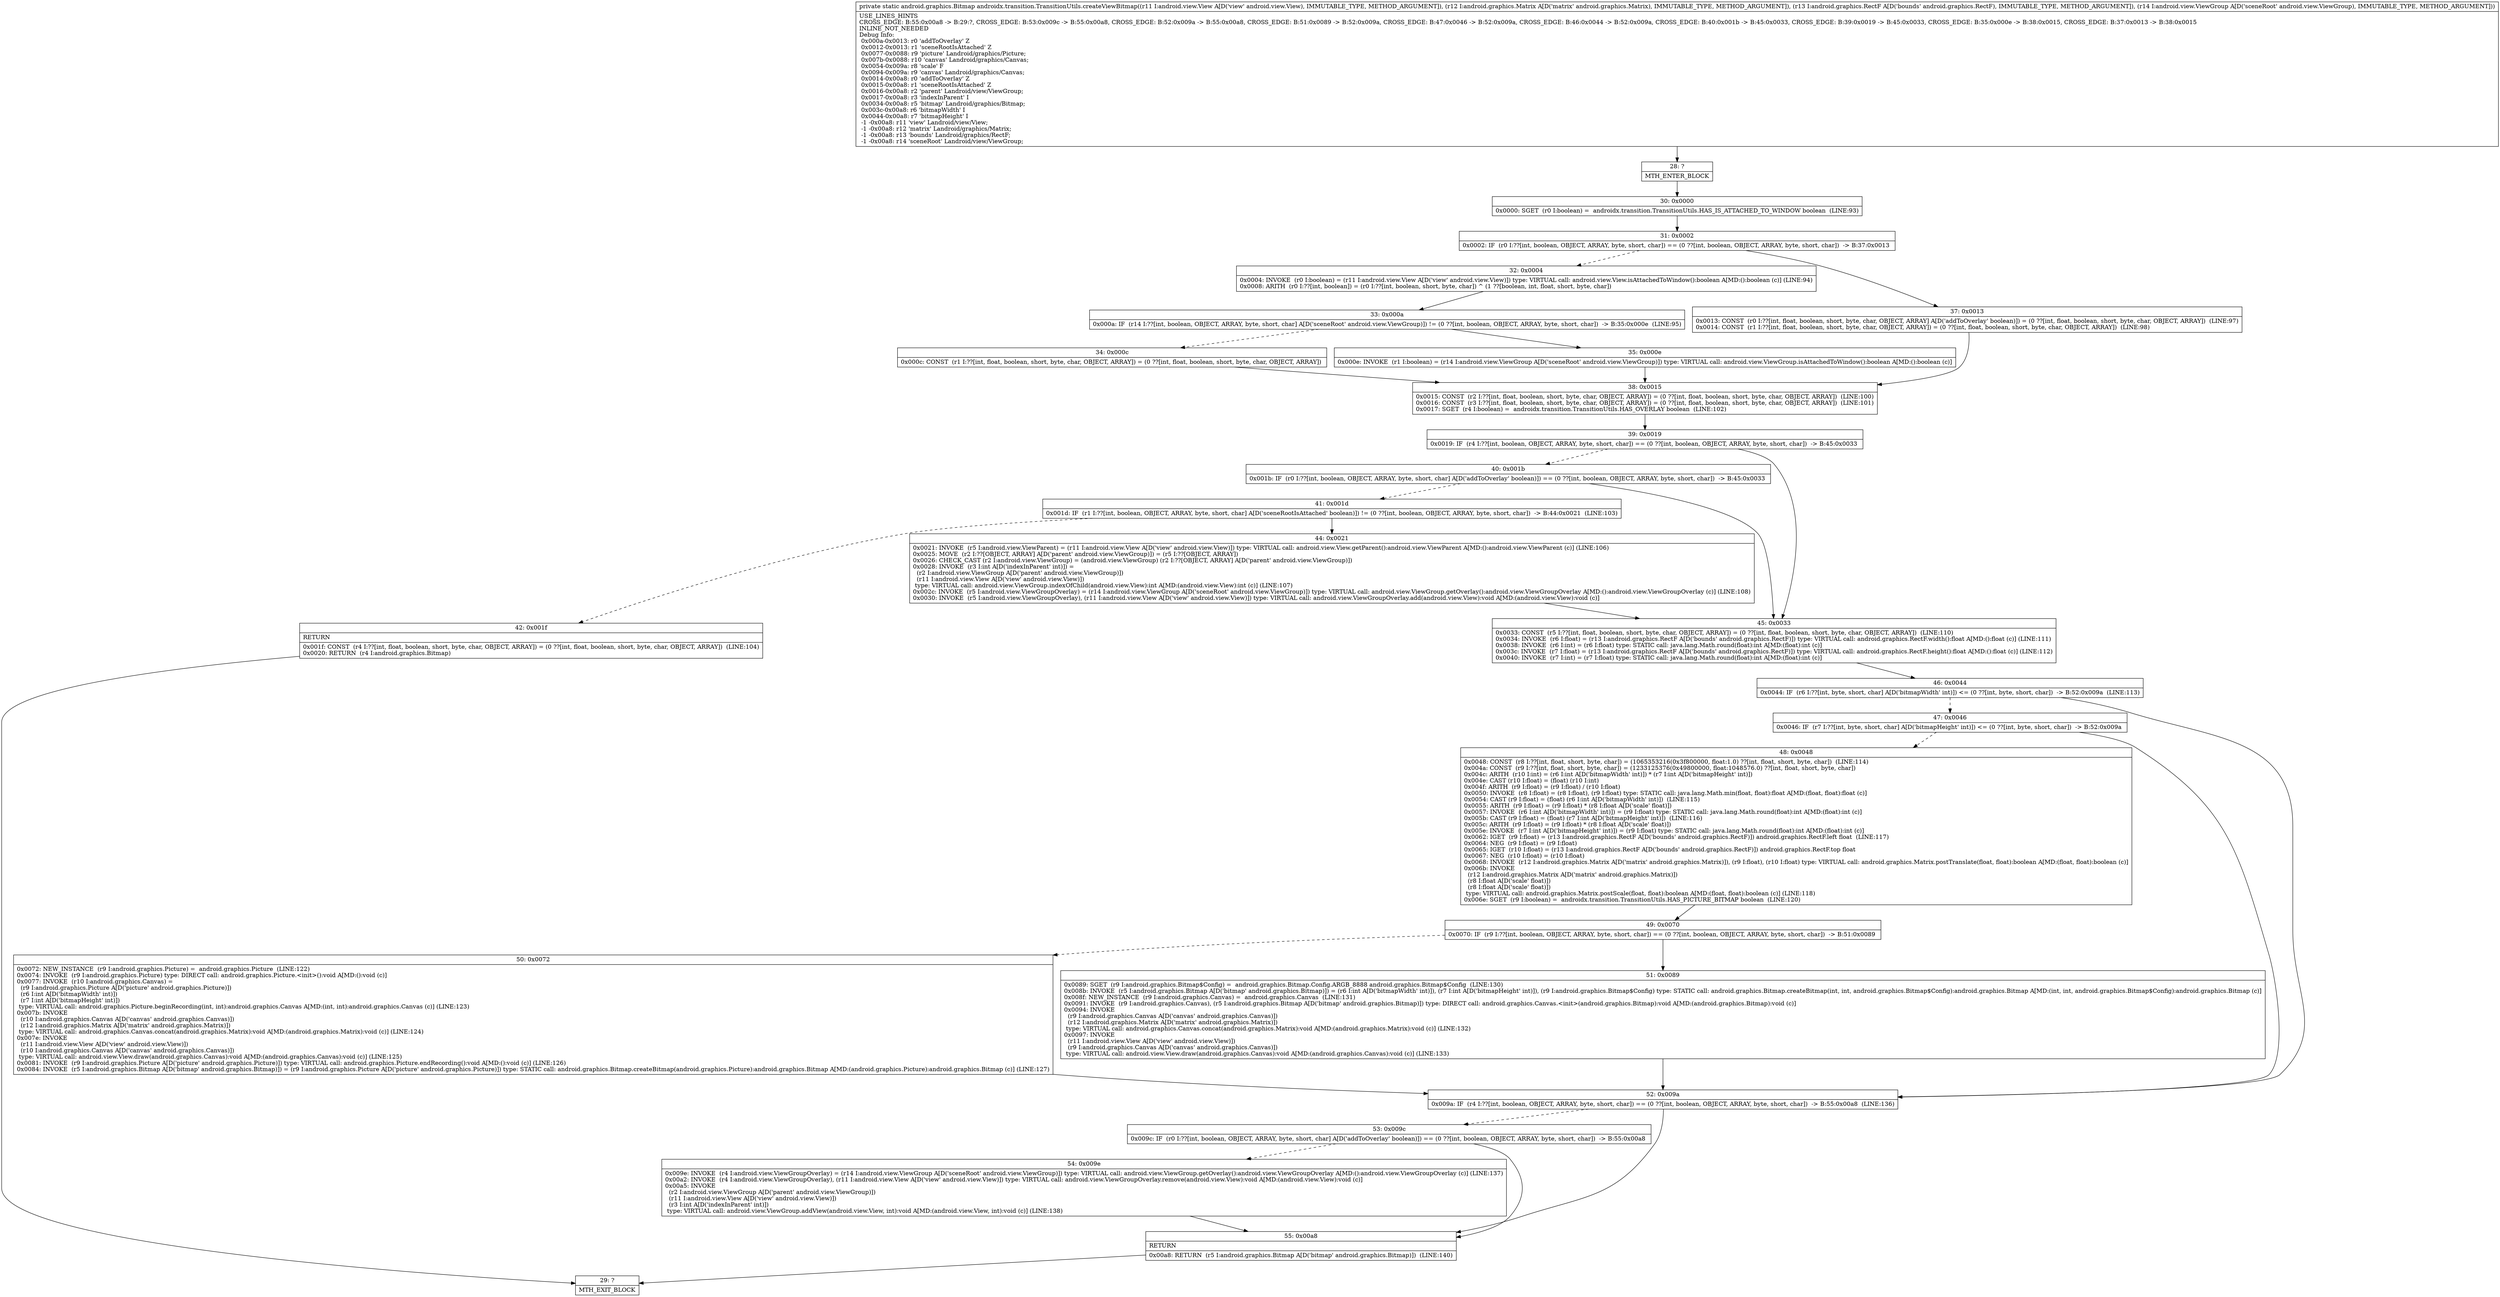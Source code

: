 digraph "CFG forandroidx.transition.TransitionUtils.createViewBitmap(Landroid\/view\/View;Landroid\/graphics\/Matrix;Landroid\/graphics\/RectF;Landroid\/view\/ViewGroup;)Landroid\/graphics\/Bitmap;" {
Node_28 [shape=record,label="{28\:\ ?|MTH_ENTER_BLOCK\l}"];
Node_30 [shape=record,label="{30\:\ 0x0000|0x0000: SGET  (r0 I:boolean) =  androidx.transition.TransitionUtils.HAS_IS_ATTACHED_TO_WINDOW boolean  (LINE:93)\l}"];
Node_31 [shape=record,label="{31\:\ 0x0002|0x0002: IF  (r0 I:??[int, boolean, OBJECT, ARRAY, byte, short, char]) == (0 ??[int, boolean, OBJECT, ARRAY, byte, short, char])  \-\> B:37:0x0013 \l}"];
Node_32 [shape=record,label="{32\:\ 0x0004|0x0004: INVOKE  (r0 I:boolean) = (r11 I:android.view.View A[D('view' android.view.View)]) type: VIRTUAL call: android.view.View.isAttachedToWindow():boolean A[MD:():boolean (c)] (LINE:94)\l0x0008: ARITH  (r0 I:??[int, boolean]) = (r0 I:??[int, boolean, short, byte, char]) ^ (1 ??[boolean, int, float, short, byte, char]) \l}"];
Node_33 [shape=record,label="{33\:\ 0x000a|0x000a: IF  (r14 I:??[int, boolean, OBJECT, ARRAY, byte, short, char] A[D('sceneRoot' android.view.ViewGroup)]) != (0 ??[int, boolean, OBJECT, ARRAY, byte, short, char])  \-\> B:35:0x000e  (LINE:95)\l}"];
Node_34 [shape=record,label="{34\:\ 0x000c|0x000c: CONST  (r1 I:??[int, float, boolean, short, byte, char, OBJECT, ARRAY]) = (0 ??[int, float, boolean, short, byte, char, OBJECT, ARRAY]) \l}"];
Node_38 [shape=record,label="{38\:\ 0x0015|0x0015: CONST  (r2 I:??[int, float, boolean, short, byte, char, OBJECT, ARRAY]) = (0 ??[int, float, boolean, short, byte, char, OBJECT, ARRAY])  (LINE:100)\l0x0016: CONST  (r3 I:??[int, float, boolean, short, byte, char, OBJECT, ARRAY]) = (0 ??[int, float, boolean, short, byte, char, OBJECT, ARRAY])  (LINE:101)\l0x0017: SGET  (r4 I:boolean) =  androidx.transition.TransitionUtils.HAS_OVERLAY boolean  (LINE:102)\l}"];
Node_39 [shape=record,label="{39\:\ 0x0019|0x0019: IF  (r4 I:??[int, boolean, OBJECT, ARRAY, byte, short, char]) == (0 ??[int, boolean, OBJECT, ARRAY, byte, short, char])  \-\> B:45:0x0033 \l}"];
Node_40 [shape=record,label="{40\:\ 0x001b|0x001b: IF  (r0 I:??[int, boolean, OBJECT, ARRAY, byte, short, char] A[D('addToOverlay' boolean)]) == (0 ??[int, boolean, OBJECT, ARRAY, byte, short, char])  \-\> B:45:0x0033 \l}"];
Node_41 [shape=record,label="{41\:\ 0x001d|0x001d: IF  (r1 I:??[int, boolean, OBJECT, ARRAY, byte, short, char] A[D('sceneRootIsAttached' boolean)]) != (0 ??[int, boolean, OBJECT, ARRAY, byte, short, char])  \-\> B:44:0x0021  (LINE:103)\l}"];
Node_42 [shape=record,label="{42\:\ 0x001f|RETURN\l|0x001f: CONST  (r4 I:??[int, float, boolean, short, byte, char, OBJECT, ARRAY]) = (0 ??[int, float, boolean, short, byte, char, OBJECT, ARRAY])  (LINE:104)\l0x0020: RETURN  (r4 I:android.graphics.Bitmap) \l}"];
Node_29 [shape=record,label="{29\:\ ?|MTH_EXIT_BLOCK\l}"];
Node_44 [shape=record,label="{44\:\ 0x0021|0x0021: INVOKE  (r5 I:android.view.ViewParent) = (r11 I:android.view.View A[D('view' android.view.View)]) type: VIRTUAL call: android.view.View.getParent():android.view.ViewParent A[MD:():android.view.ViewParent (c)] (LINE:106)\l0x0025: MOVE  (r2 I:??[OBJECT, ARRAY] A[D('parent' android.view.ViewGroup)]) = (r5 I:??[OBJECT, ARRAY]) \l0x0026: CHECK_CAST (r2 I:android.view.ViewGroup) = (android.view.ViewGroup) (r2 I:??[OBJECT, ARRAY] A[D('parent' android.view.ViewGroup)]) \l0x0028: INVOKE  (r3 I:int A[D('indexInParent' int)]) = \l  (r2 I:android.view.ViewGroup A[D('parent' android.view.ViewGroup)])\l  (r11 I:android.view.View A[D('view' android.view.View)])\l type: VIRTUAL call: android.view.ViewGroup.indexOfChild(android.view.View):int A[MD:(android.view.View):int (c)] (LINE:107)\l0x002c: INVOKE  (r5 I:android.view.ViewGroupOverlay) = (r14 I:android.view.ViewGroup A[D('sceneRoot' android.view.ViewGroup)]) type: VIRTUAL call: android.view.ViewGroup.getOverlay():android.view.ViewGroupOverlay A[MD:():android.view.ViewGroupOverlay (c)] (LINE:108)\l0x0030: INVOKE  (r5 I:android.view.ViewGroupOverlay), (r11 I:android.view.View A[D('view' android.view.View)]) type: VIRTUAL call: android.view.ViewGroupOverlay.add(android.view.View):void A[MD:(android.view.View):void (c)]\l}"];
Node_45 [shape=record,label="{45\:\ 0x0033|0x0033: CONST  (r5 I:??[int, float, boolean, short, byte, char, OBJECT, ARRAY]) = (0 ??[int, float, boolean, short, byte, char, OBJECT, ARRAY])  (LINE:110)\l0x0034: INVOKE  (r6 I:float) = (r13 I:android.graphics.RectF A[D('bounds' android.graphics.RectF)]) type: VIRTUAL call: android.graphics.RectF.width():float A[MD:():float (c)] (LINE:111)\l0x0038: INVOKE  (r6 I:int) = (r6 I:float) type: STATIC call: java.lang.Math.round(float):int A[MD:(float):int (c)]\l0x003c: INVOKE  (r7 I:float) = (r13 I:android.graphics.RectF A[D('bounds' android.graphics.RectF)]) type: VIRTUAL call: android.graphics.RectF.height():float A[MD:():float (c)] (LINE:112)\l0x0040: INVOKE  (r7 I:int) = (r7 I:float) type: STATIC call: java.lang.Math.round(float):int A[MD:(float):int (c)]\l}"];
Node_46 [shape=record,label="{46\:\ 0x0044|0x0044: IF  (r6 I:??[int, byte, short, char] A[D('bitmapWidth' int)]) \<= (0 ??[int, byte, short, char])  \-\> B:52:0x009a  (LINE:113)\l}"];
Node_47 [shape=record,label="{47\:\ 0x0046|0x0046: IF  (r7 I:??[int, byte, short, char] A[D('bitmapHeight' int)]) \<= (0 ??[int, byte, short, char])  \-\> B:52:0x009a \l}"];
Node_48 [shape=record,label="{48\:\ 0x0048|0x0048: CONST  (r8 I:??[int, float, short, byte, char]) = (1065353216(0x3f800000, float:1.0) ??[int, float, short, byte, char])  (LINE:114)\l0x004a: CONST  (r9 I:??[int, float, short, byte, char]) = (1233125376(0x49800000, float:1048576.0) ??[int, float, short, byte, char]) \l0x004c: ARITH  (r10 I:int) = (r6 I:int A[D('bitmapWidth' int)]) * (r7 I:int A[D('bitmapHeight' int)]) \l0x004e: CAST (r10 I:float) = (float) (r10 I:int) \l0x004f: ARITH  (r9 I:float) = (r9 I:float) \/ (r10 I:float) \l0x0050: INVOKE  (r8 I:float) = (r8 I:float), (r9 I:float) type: STATIC call: java.lang.Math.min(float, float):float A[MD:(float, float):float (c)]\l0x0054: CAST (r9 I:float) = (float) (r6 I:int A[D('bitmapWidth' int)])  (LINE:115)\l0x0055: ARITH  (r9 I:float) = (r9 I:float) * (r8 I:float A[D('scale' float)]) \l0x0057: INVOKE  (r6 I:int A[D('bitmapWidth' int)]) = (r9 I:float) type: STATIC call: java.lang.Math.round(float):int A[MD:(float):int (c)]\l0x005b: CAST (r9 I:float) = (float) (r7 I:int A[D('bitmapHeight' int)])  (LINE:116)\l0x005c: ARITH  (r9 I:float) = (r9 I:float) * (r8 I:float A[D('scale' float)]) \l0x005e: INVOKE  (r7 I:int A[D('bitmapHeight' int)]) = (r9 I:float) type: STATIC call: java.lang.Math.round(float):int A[MD:(float):int (c)]\l0x0062: IGET  (r9 I:float) = (r13 I:android.graphics.RectF A[D('bounds' android.graphics.RectF)]) android.graphics.RectF.left float  (LINE:117)\l0x0064: NEG  (r9 I:float) = (r9 I:float) \l0x0065: IGET  (r10 I:float) = (r13 I:android.graphics.RectF A[D('bounds' android.graphics.RectF)]) android.graphics.RectF.top float \l0x0067: NEG  (r10 I:float) = (r10 I:float) \l0x0068: INVOKE  (r12 I:android.graphics.Matrix A[D('matrix' android.graphics.Matrix)]), (r9 I:float), (r10 I:float) type: VIRTUAL call: android.graphics.Matrix.postTranslate(float, float):boolean A[MD:(float, float):boolean (c)]\l0x006b: INVOKE  \l  (r12 I:android.graphics.Matrix A[D('matrix' android.graphics.Matrix)])\l  (r8 I:float A[D('scale' float)])\l  (r8 I:float A[D('scale' float)])\l type: VIRTUAL call: android.graphics.Matrix.postScale(float, float):boolean A[MD:(float, float):boolean (c)] (LINE:118)\l0x006e: SGET  (r9 I:boolean) =  androidx.transition.TransitionUtils.HAS_PICTURE_BITMAP boolean  (LINE:120)\l}"];
Node_49 [shape=record,label="{49\:\ 0x0070|0x0070: IF  (r9 I:??[int, boolean, OBJECT, ARRAY, byte, short, char]) == (0 ??[int, boolean, OBJECT, ARRAY, byte, short, char])  \-\> B:51:0x0089 \l}"];
Node_50 [shape=record,label="{50\:\ 0x0072|0x0072: NEW_INSTANCE  (r9 I:android.graphics.Picture) =  android.graphics.Picture  (LINE:122)\l0x0074: INVOKE  (r9 I:android.graphics.Picture) type: DIRECT call: android.graphics.Picture.\<init\>():void A[MD:():void (c)]\l0x0077: INVOKE  (r10 I:android.graphics.Canvas) = \l  (r9 I:android.graphics.Picture A[D('picture' android.graphics.Picture)])\l  (r6 I:int A[D('bitmapWidth' int)])\l  (r7 I:int A[D('bitmapHeight' int)])\l type: VIRTUAL call: android.graphics.Picture.beginRecording(int, int):android.graphics.Canvas A[MD:(int, int):android.graphics.Canvas (c)] (LINE:123)\l0x007b: INVOKE  \l  (r10 I:android.graphics.Canvas A[D('canvas' android.graphics.Canvas)])\l  (r12 I:android.graphics.Matrix A[D('matrix' android.graphics.Matrix)])\l type: VIRTUAL call: android.graphics.Canvas.concat(android.graphics.Matrix):void A[MD:(android.graphics.Matrix):void (c)] (LINE:124)\l0x007e: INVOKE  \l  (r11 I:android.view.View A[D('view' android.view.View)])\l  (r10 I:android.graphics.Canvas A[D('canvas' android.graphics.Canvas)])\l type: VIRTUAL call: android.view.View.draw(android.graphics.Canvas):void A[MD:(android.graphics.Canvas):void (c)] (LINE:125)\l0x0081: INVOKE  (r9 I:android.graphics.Picture A[D('picture' android.graphics.Picture)]) type: VIRTUAL call: android.graphics.Picture.endRecording():void A[MD:():void (c)] (LINE:126)\l0x0084: INVOKE  (r5 I:android.graphics.Bitmap A[D('bitmap' android.graphics.Bitmap)]) = (r9 I:android.graphics.Picture A[D('picture' android.graphics.Picture)]) type: STATIC call: android.graphics.Bitmap.createBitmap(android.graphics.Picture):android.graphics.Bitmap A[MD:(android.graphics.Picture):android.graphics.Bitmap (c)] (LINE:127)\l}"];
Node_51 [shape=record,label="{51\:\ 0x0089|0x0089: SGET  (r9 I:android.graphics.Bitmap$Config) =  android.graphics.Bitmap.Config.ARGB_8888 android.graphics.Bitmap$Config  (LINE:130)\l0x008b: INVOKE  (r5 I:android.graphics.Bitmap A[D('bitmap' android.graphics.Bitmap)]) = (r6 I:int A[D('bitmapWidth' int)]), (r7 I:int A[D('bitmapHeight' int)]), (r9 I:android.graphics.Bitmap$Config) type: STATIC call: android.graphics.Bitmap.createBitmap(int, int, android.graphics.Bitmap$Config):android.graphics.Bitmap A[MD:(int, int, android.graphics.Bitmap$Config):android.graphics.Bitmap (c)]\l0x008f: NEW_INSTANCE  (r9 I:android.graphics.Canvas) =  android.graphics.Canvas  (LINE:131)\l0x0091: INVOKE  (r9 I:android.graphics.Canvas), (r5 I:android.graphics.Bitmap A[D('bitmap' android.graphics.Bitmap)]) type: DIRECT call: android.graphics.Canvas.\<init\>(android.graphics.Bitmap):void A[MD:(android.graphics.Bitmap):void (c)]\l0x0094: INVOKE  \l  (r9 I:android.graphics.Canvas A[D('canvas' android.graphics.Canvas)])\l  (r12 I:android.graphics.Matrix A[D('matrix' android.graphics.Matrix)])\l type: VIRTUAL call: android.graphics.Canvas.concat(android.graphics.Matrix):void A[MD:(android.graphics.Matrix):void (c)] (LINE:132)\l0x0097: INVOKE  \l  (r11 I:android.view.View A[D('view' android.view.View)])\l  (r9 I:android.graphics.Canvas A[D('canvas' android.graphics.Canvas)])\l type: VIRTUAL call: android.view.View.draw(android.graphics.Canvas):void A[MD:(android.graphics.Canvas):void (c)] (LINE:133)\l}"];
Node_52 [shape=record,label="{52\:\ 0x009a|0x009a: IF  (r4 I:??[int, boolean, OBJECT, ARRAY, byte, short, char]) == (0 ??[int, boolean, OBJECT, ARRAY, byte, short, char])  \-\> B:55:0x00a8  (LINE:136)\l}"];
Node_53 [shape=record,label="{53\:\ 0x009c|0x009c: IF  (r0 I:??[int, boolean, OBJECT, ARRAY, byte, short, char] A[D('addToOverlay' boolean)]) == (0 ??[int, boolean, OBJECT, ARRAY, byte, short, char])  \-\> B:55:0x00a8 \l}"];
Node_54 [shape=record,label="{54\:\ 0x009e|0x009e: INVOKE  (r4 I:android.view.ViewGroupOverlay) = (r14 I:android.view.ViewGroup A[D('sceneRoot' android.view.ViewGroup)]) type: VIRTUAL call: android.view.ViewGroup.getOverlay():android.view.ViewGroupOverlay A[MD:():android.view.ViewGroupOverlay (c)] (LINE:137)\l0x00a2: INVOKE  (r4 I:android.view.ViewGroupOverlay), (r11 I:android.view.View A[D('view' android.view.View)]) type: VIRTUAL call: android.view.ViewGroupOverlay.remove(android.view.View):void A[MD:(android.view.View):void (c)]\l0x00a5: INVOKE  \l  (r2 I:android.view.ViewGroup A[D('parent' android.view.ViewGroup)])\l  (r11 I:android.view.View A[D('view' android.view.View)])\l  (r3 I:int A[D('indexInParent' int)])\l type: VIRTUAL call: android.view.ViewGroup.addView(android.view.View, int):void A[MD:(android.view.View, int):void (c)] (LINE:138)\l}"];
Node_55 [shape=record,label="{55\:\ 0x00a8|RETURN\l|0x00a8: RETURN  (r5 I:android.graphics.Bitmap A[D('bitmap' android.graphics.Bitmap)])  (LINE:140)\l}"];
Node_35 [shape=record,label="{35\:\ 0x000e|0x000e: INVOKE  (r1 I:boolean) = (r14 I:android.view.ViewGroup A[D('sceneRoot' android.view.ViewGroup)]) type: VIRTUAL call: android.view.ViewGroup.isAttachedToWindow():boolean A[MD:():boolean (c)]\l}"];
Node_37 [shape=record,label="{37\:\ 0x0013|0x0013: CONST  (r0 I:??[int, float, boolean, short, byte, char, OBJECT, ARRAY] A[D('addToOverlay' boolean)]) = (0 ??[int, float, boolean, short, byte, char, OBJECT, ARRAY])  (LINE:97)\l0x0014: CONST  (r1 I:??[int, float, boolean, short, byte, char, OBJECT, ARRAY]) = (0 ??[int, float, boolean, short, byte, char, OBJECT, ARRAY])  (LINE:98)\l}"];
MethodNode[shape=record,label="{private static android.graphics.Bitmap androidx.transition.TransitionUtils.createViewBitmap((r11 I:android.view.View A[D('view' android.view.View), IMMUTABLE_TYPE, METHOD_ARGUMENT]), (r12 I:android.graphics.Matrix A[D('matrix' android.graphics.Matrix), IMMUTABLE_TYPE, METHOD_ARGUMENT]), (r13 I:android.graphics.RectF A[D('bounds' android.graphics.RectF), IMMUTABLE_TYPE, METHOD_ARGUMENT]), (r14 I:android.view.ViewGroup A[D('sceneRoot' android.view.ViewGroup), IMMUTABLE_TYPE, METHOD_ARGUMENT]))  | USE_LINES_HINTS\lCROSS_EDGE: B:55:0x00a8 \-\> B:29:?, CROSS_EDGE: B:53:0x009c \-\> B:55:0x00a8, CROSS_EDGE: B:52:0x009a \-\> B:55:0x00a8, CROSS_EDGE: B:51:0x0089 \-\> B:52:0x009a, CROSS_EDGE: B:47:0x0046 \-\> B:52:0x009a, CROSS_EDGE: B:46:0x0044 \-\> B:52:0x009a, CROSS_EDGE: B:40:0x001b \-\> B:45:0x0033, CROSS_EDGE: B:39:0x0019 \-\> B:45:0x0033, CROSS_EDGE: B:35:0x000e \-\> B:38:0x0015, CROSS_EDGE: B:37:0x0013 \-\> B:38:0x0015\lINLINE_NOT_NEEDED\lDebug Info:\l  0x000a\-0x0013: r0 'addToOverlay' Z\l  0x0012\-0x0013: r1 'sceneRootIsAttached' Z\l  0x0077\-0x0088: r9 'picture' Landroid\/graphics\/Picture;\l  0x007b\-0x0088: r10 'canvas' Landroid\/graphics\/Canvas;\l  0x0054\-0x009a: r8 'scale' F\l  0x0094\-0x009a: r9 'canvas' Landroid\/graphics\/Canvas;\l  0x0014\-0x00a8: r0 'addToOverlay' Z\l  0x0015\-0x00a8: r1 'sceneRootIsAttached' Z\l  0x0016\-0x00a8: r2 'parent' Landroid\/view\/ViewGroup;\l  0x0017\-0x00a8: r3 'indexInParent' I\l  0x0034\-0x00a8: r5 'bitmap' Landroid\/graphics\/Bitmap;\l  0x003c\-0x00a8: r6 'bitmapWidth' I\l  0x0044\-0x00a8: r7 'bitmapHeight' I\l  \-1 \-0x00a8: r11 'view' Landroid\/view\/View;\l  \-1 \-0x00a8: r12 'matrix' Landroid\/graphics\/Matrix;\l  \-1 \-0x00a8: r13 'bounds' Landroid\/graphics\/RectF;\l  \-1 \-0x00a8: r14 'sceneRoot' Landroid\/view\/ViewGroup;\l}"];
MethodNode -> Node_28;Node_28 -> Node_30;
Node_30 -> Node_31;
Node_31 -> Node_32[style=dashed];
Node_31 -> Node_37;
Node_32 -> Node_33;
Node_33 -> Node_34[style=dashed];
Node_33 -> Node_35;
Node_34 -> Node_38;
Node_38 -> Node_39;
Node_39 -> Node_40[style=dashed];
Node_39 -> Node_45;
Node_40 -> Node_41[style=dashed];
Node_40 -> Node_45;
Node_41 -> Node_42[style=dashed];
Node_41 -> Node_44;
Node_42 -> Node_29;
Node_44 -> Node_45;
Node_45 -> Node_46;
Node_46 -> Node_47[style=dashed];
Node_46 -> Node_52;
Node_47 -> Node_48[style=dashed];
Node_47 -> Node_52;
Node_48 -> Node_49;
Node_49 -> Node_50[style=dashed];
Node_49 -> Node_51;
Node_50 -> Node_52;
Node_51 -> Node_52;
Node_52 -> Node_53[style=dashed];
Node_52 -> Node_55;
Node_53 -> Node_54[style=dashed];
Node_53 -> Node_55;
Node_54 -> Node_55;
Node_55 -> Node_29;
Node_35 -> Node_38;
Node_37 -> Node_38;
}

